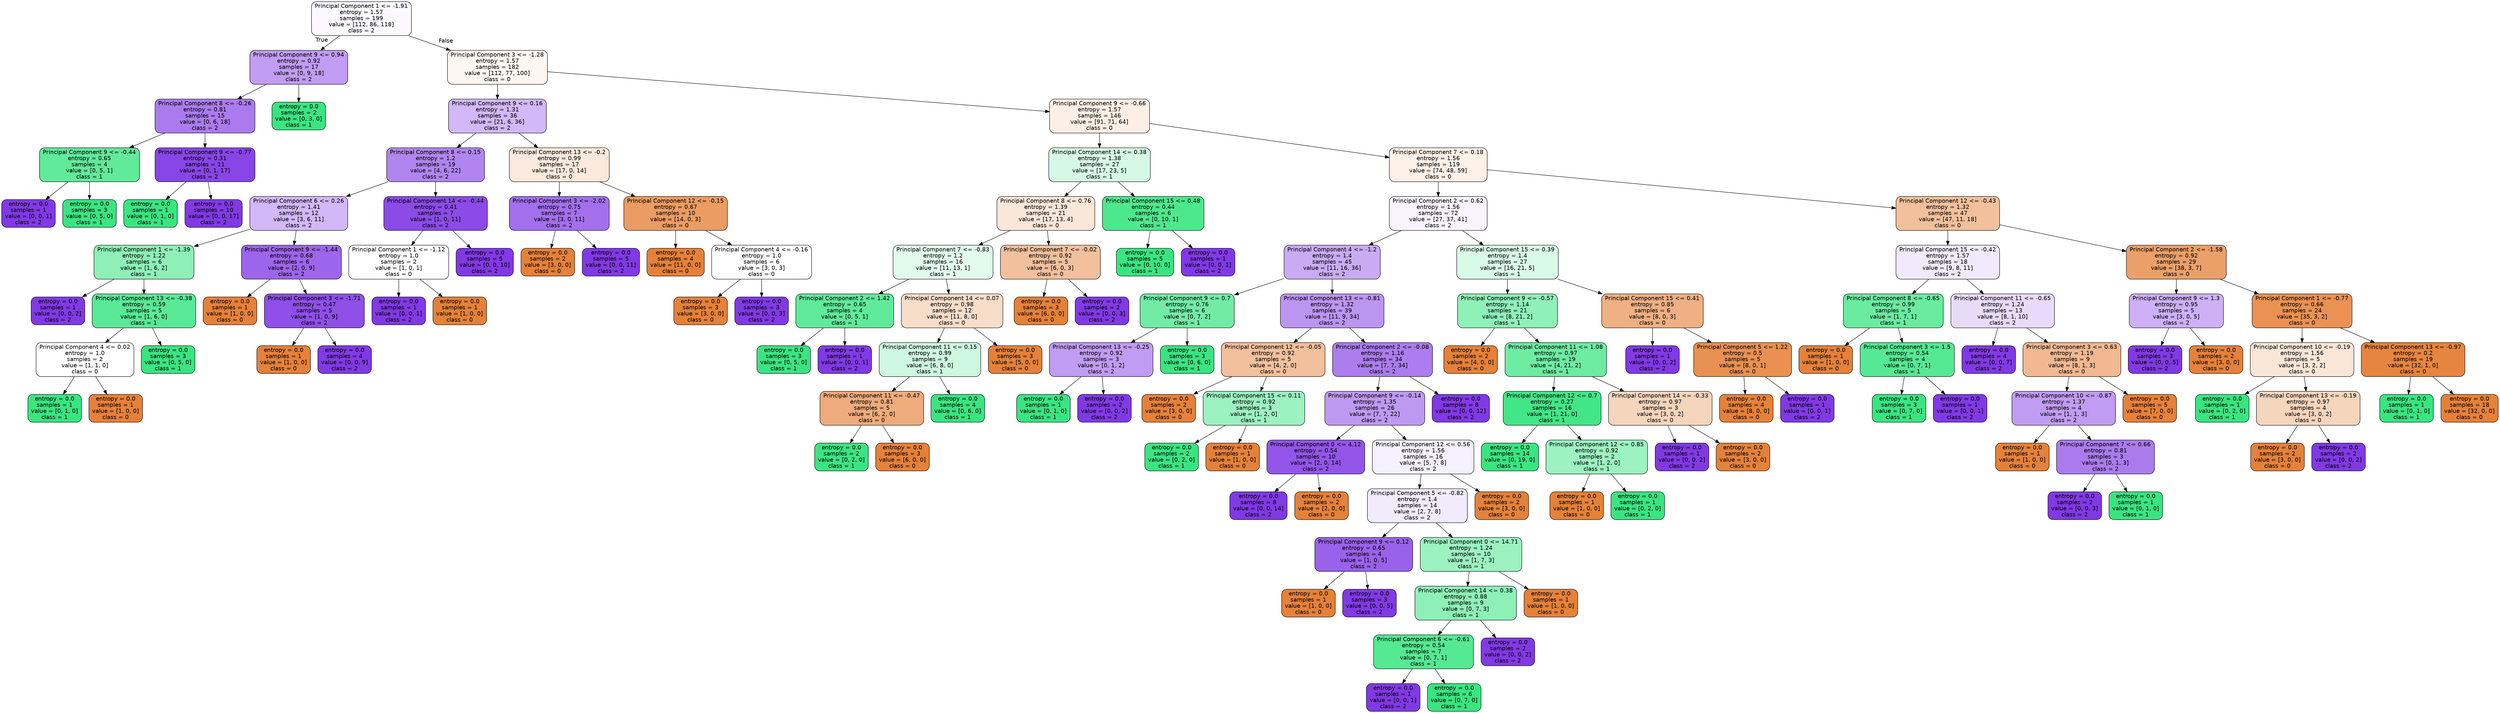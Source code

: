 digraph Tree {
node [shape=box, style="filled, rounded", color="black", fontname=helvetica] ;
edge [fontname=helvetica] ;
0 [label="Principal Component 1 <= -1.91\nentropy = 1.57\nsamples = 199\nvalue = [112, 86, 118]\nclass = 2", fillcolor="#fbf9fe"] ;
1 [label="Principal Component 9 <= 0.94\nentropy = 0.92\nsamples = 17\nvalue = [0, 9, 18]\nclass = 2", fillcolor="#c09cf2"] ;
0 -> 1 [labeldistance=2.5, labelangle=45, headlabel="True"] ;
2 [label="Principal Component 8 <= -0.26\nentropy = 0.81\nsamples = 15\nvalue = [0, 6, 18]\nclass = 2", fillcolor="#ab7bee"] ;
1 -> 2 ;
3 [label="Principal Component 9 <= -0.44\nentropy = 0.65\nsamples = 4\nvalue = [0, 5, 1]\nclass = 1", fillcolor="#61ea9a"] ;
2 -> 3 ;
4 [label="entropy = 0.0\nsamples = 1\nvalue = [0, 0, 1]\nclass = 2", fillcolor="#8139e5"] ;
3 -> 4 ;
5 [label="entropy = 0.0\nsamples = 3\nvalue = [0, 5, 0]\nclass = 1", fillcolor="#39e581"] ;
3 -> 5 ;
6 [label="Principal Component 9 <= -0.77\nentropy = 0.31\nsamples = 11\nvalue = [0, 1, 17]\nclass = 2", fillcolor="#8845e7"] ;
2 -> 6 ;
7 [label="entropy = 0.0\nsamples = 1\nvalue = [0, 1, 0]\nclass = 1", fillcolor="#39e581"] ;
6 -> 7 ;
8 [label="entropy = 0.0\nsamples = 10\nvalue = [0, 0, 17]\nclass = 2", fillcolor="#8139e5"] ;
6 -> 8 ;
9 [label="entropy = 0.0\nsamples = 2\nvalue = [0, 3, 0]\nclass = 1", fillcolor="#39e581"] ;
1 -> 9 ;
10 [label="Principal Component 3 <= -1.28\nentropy = 1.57\nsamples = 182\nvalue = [112, 77, 100]\nclass = 0", fillcolor="#fdf7f2"] ;
0 -> 10 [labeldistance=2.5, labelangle=-45, headlabel="False"] ;
11 [label="Principal Component 9 <= 0.16\nentropy = 1.31\nsamples = 36\nvalue = [21, 6, 36]\nclass = 2", fillcolor="#d2b8f6"] ;
10 -> 11 ;
12 [label="Principal Component 8 <= 0.15\nentropy = 1.2\nsamples = 19\nvalue = [4, 6, 22]\nclass = 2", fillcolor="#b185ef"] ;
11 -> 12 ;
13 [label="Principal Component 6 <= 0.26\nentropy = 1.41\nsamples = 12\nvalue = [3, 6, 11]\nclass = 2", fillcolor="#d2b8f6"] ;
12 -> 13 ;
14 [label="Principal Component 1 <= -1.39\nentropy = 1.22\nsamples = 6\nvalue = [1, 6, 2]\nclass = 1", fillcolor="#8ef0b7"] ;
13 -> 14 ;
15 [label="entropy = 0.0\nsamples = 1\nvalue = [0, 0, 2]\nclass = 2", fillcolor="#8139e5"] ;
14 -> 15 ;
16 [label="Principal Component 13 <= -0.38\nentropy = 0.59\nsamples = 5\nvalue = [1, 6, 0]\nclass = 1", fillcolor="#5ae996"] ;
14 -> 16 ;
17 [label="Principal Component 4 <= 0.02\nentropy = 1.0\nsamples = 2\nvalue = [1, 1, 0]\nclass = 0", fillcolor="#ffffff"] ;
16 -> 17 ;
18 [label="entropy = 0.0\nsamples = 1\nvalue = [0, 1, 0]\nclass = 1", fillcolor="#39e581"] ;
17 -> 18 ;
19 [label="entropy = 0.0\nsamples = 1\nvalue = [1, 0, 0]\nclass = 0", fillcolor="#e58139"] ;
17 -> 19 ;
20 [label="entropy = 0.0\nsamples = 3\nvalue = [0, 5, 0]\nclass = 1", fillcolor="#39e581"] ;
16 -> 20 ;
21 [label="Principal Component 9 <= -1.44\nentropy = 0.68\nsamples = 6\nvalue = [2, 0, 9]\nclass = 2", fillcolor="#9d65eb"] ;
13 -> 21 ;
22 [label="entropy = 0.0\nsamples = 1\nvalue = [1, 0, 0]\nclass = 0", fillcolor="#e58139"] ;
21 -> 22 ;
23 [label="Principal Component 3 <= -1.71\nentropy = 0.47\nsamples = 5\nvalue = [1, 0, 9]\nclass = 2", fillcolor="#8f4fe8"] ;
21 -> 23 ;
24 [label="entropy = 0.0\nsamples = 1\nvalue = [1, 0, 0]\nclass = 0", fillcolor="#e58139"] ;
23 -> 24 ;
25 [label="entropy = 0.0\nsamples = 4\nvalue = [0, 0, 9]\nclass = 2", fillcolor="#8139e5"] ;
23 -> 25 ;
26 [label="Principal Component 14 <= -0.44\nentropy = 0.41\nsamples = 7\nvalue = [1, 0, 11]\nclass = 2", fillcolor="#8c4be7"] ;
12 -> 26 ;
27 [label="Principal Component 1 <= -1.12\nentropy = 1.0\nsamples = 2\nvalue = [1, 0, 1]\nclass = 0", fillcolor="#ffffff"] ;
26 -> 27 ;
28 [label="entropy = 0.0\nsamples = 1\nvalue = [0, 0, 1]\nclass = 2", fillcolor="#8139e5"] ;
27 -> 28 ;
29 [label="entropy = 0.0\nsamples = 1\nvalue = [1, 0, 0]\nclass = 0", fillcolor="#e58139"] ;
27 -> 29 ;
30 [label="entropy = 0.0\nsamples = 5\nvalue = [0, 0, 10]\nclass = 2", fillcolor="#8139e5"] ;
26 -> 30 ;
31 [label="Principal Component 13 <= -0.2\nentropy = 0.99\nsamples = 17\nvalue = [17, 0, 14]\nclass = 0", fillcolor="#fae9dc"] ;
11 -> 31 ;
32 [label="Principal Component 3 <= -2.02\nentropy = 0.75\nsamples = 7\nvalue = [3, 0, 11]\nclass = 2", fillcolor="#a36fec"] ;
31 -> 32 ;
33 [label="entropy = 0.0\nsamples = 2\nvalue = [3, 0, 0]\nclass = 0", fillcolor="#e58139"] ;
32 -> 33 ;
34 [label="entropy = 0.0\nsamples = 5\nvalue = [0, 0, 11]\nclass = 2", fillcolor="#8139e5"] ;
32 -> 34 ;
35 [label="Principal Component 12 <= -0.15\nentropy = 0.67\nsamples = 10\nvalue = [14, 0, 3]\nclass = 0", fillcolor="#eb9c63"] ;
31 -> 35 ;
36 [label="entropy = 0.0\nsamples = 4\nvalue = [11, 0, 0]\nclass = 0", fillcolor="#e58139"] ;
35 -> 36 ;
37 [label="Principal Component 4 <= -0.16\nentropy = 1.0\nsamples = 6\nvalue = [3, 0, 3]\nclass = 0", fillcolor="#ffffff"] ;
35 -> 37 ;
38 [label="entropy = 0.0\nsamples = 3\nvalue = [3, 0, 0]\nclass = 0", fillcolor="#e58139"] ;
37 -> 38 ;
39 [label="entropy = 0.0\nsamples = 3\nvalue = [0, 0, 3]\nclass = 2", fillcolor="#8139e5"] ;
37 -> 39 ;
40 [label="Principal Component 9 <= -0.66\nentropy = 1.57\nsamples = 146\nvalue = [91, 71, 64]\nclass = 0", fillcolor="#fcefe5"] ;
10 -> 40 ;
41 [label="Principal Component 14 <= 0.38\nentropy = 1.38\nsamples = 27\nvalue = [17, 23, 5]\nclass = 1", fillcolor="#d5f9e4"] ;
40 -> 41 ;
42 [label="Principal Component 8 <= 0.76\nentropy = 1.39\nsamples = 21\nvalue = [17, 13, 4]\nclass = 0", fillcolor="#fae7d9"] ;
41 -> 42 ;
43 [label="Principal Component 7 <= -0.83\nentropy = 1.2\nsamples = 16\nvalue = [11, 13, 1]\nclass = 1", fillcolor="#e3fbed"] ;
42 -> 43 ;
44 [label="Principal Component 2 <= 1.42\nentropy = 0.65\nsamples = 4\nvalue = [0, 5, 1]\nclass = 1", fillcolor="#61ea9a"] ;
43 -> 44 ;
45 [label="entropy = 0.0\nsamples = 3\nvalue = [0, 5, 0]\nclass = 1", fillcolor="#39e581"] ;
44 -> 45 ;
46 [label="entropy = 0.0\nsamples = 1\nvalue = [0, 0, 1]\nclass = 2", fillcolor="#8139e5"] ;
44 -> 46 ;
47 [label="Principal Component 14 <= 0.07\nentropy = 0.98\nsamples = 12\nvalue = [11, 8, 0]\nclass = 0", fillcolor="#f8ddc9"] ;
43 -> 47 ;
48 [label="Principal Component 11 <= 0.15\nentropy = 0.99\nsamples = 9\nvalue = [6, 8, 0]\nclass = 1", fillcolor="#cef8e0"] ;
47 -> 48 ;
49 [label="Principal Component 11 <= -0.47\nentropy = 0.81\nsamples = 5\nvalue = [6, 2, 0]\nclass = 0", fillcolor="#eeab7b"] ;
48 -> 49 ;
50 [label="entropy = 0.0\nsamples = 2\nvalue = [0, 2, 0]\nclass = 1", fillcolor="#39e581"] ;
49 -> 50 ;
51 [label="entropy = 0.0\nsamples = 3\nvalue = [6, 0, 0]\nclass = 0", fillcolor="#e58139"] ;
49 -> 51 ;
52 [label="entropy = 0.0\nsamples = 4\nvalue = [0, 6, 0]\nclass = 1", fillcolor="#39e581"] ;
48 -> 52 ;
53 [label="entropy = 0.0\nsamples = 3\nvalue = [5, 0, 0]\nclass = 0", fillcolor="#e58139"] ;
47 -> 53 ;
54 [label="Principal Component 7 <= -0.02\nentropy = 0.92\nsamples = 5\nvalue = [6, 0, 3]\nclass = 0", fillcolor="#f2c09c"] ;
42 -> 54 ;
55 [label="entropy = 0.0\nsamples = 3\nvalue = [6, 0, 0]\nclass = 0", fillcolor="#e58139"] ;
54 -> 55 ;
56 [label="entropy = 0.0\nsamples = 2\nvalue = [0, 0, 3]\nclass = 2", fillcolor="#8139e5"] ;
54 -> 56 ;
57 [label="Principal Component 15 <= 0.48\nentropy = 0.44\nsamples = 6\nvalue = [0, 10, 1]\nclass = 1", fillcolor="#4de88e"] ;
41 -> 57 ;
58 [label="entropy = 0.0\nsamples = 5\nvalue = [0, 10, 0]\nclass = 1", fillcolor="#39e581"] ;
57 -> 58 ;
59 [label="entropy = 0.0\nsamples = 1\nvalue = [0, 0, 1]\nclass = 2", fillcolor="#8139e5"] ;
57 -> 59 ;
60 [label="Principal Component 7 <= 0.18\nentropy = 1.56\nsamples = 119\nvalue = [74, 48, 59]\nclass = 0", fillcolor="#fcf0e7"] ;
40 -> 60 ;
61 [label="Principal Component 2 <= 0.62\nentropy = 1.56\nsamples = 72\nvalue = [27, 37, 41]\nclass = 2", fillcolor="#f8f3fd"] ;
60 -> 61 ;
62 [label="Principal Component 4 <= -1.2\nentropy = 1.4\nsamples = 45\nvalue = [11, 16, 36]\nclass = 2", fillcolor="#c9abf4"] ;
61 -> 62 ;
63 [label="Principal Component 9 <= 0.7\nentropy = 0.76\nsamples = 6\nvalue = [0, 7, 2]\nclass = 1", fillcolor="#72eca5"] ;
62 -> 63 ;
64 [label="Principal Component 13 <= -0.25\nentropy = 0.92\nsamples = 3\nvalue = [0, 1, 2]\nclass = 2", fillcolor="#c09cf2"] ;
63 -> 64 ;
65 [label="entropy = 0.0\nsamples = 1\nvalue = [0, 1, 0]\nclass = 1", fillcolor="#39e581"] ;
64 -> 65 ;
66 [label="entropy = 0.0\nsamples = 2\nvalue = [0, 0, 2]\nclass = 2", fillcolor="#8139e5"] ;
64 -> 66 ;
67 [label="entropy = 0.0\nsamples = 3\nvalue = [0, 6, 0]\nclass = 1", fillcolor="#39e581"] ;
63 -> 67 ;
68 [label="Principal Component 13 <= -0.81\nentropy = 1.32\nsamples = 39\nvalue = [11, 9, 34]\nclass = 2", fillcolor="#bc95f1"] ;
62 -> 68 ;
69 [label="Principal Component 12 <= -0.05\nentropy = 0.92\nsamples = 5\nvalue = [4, 2, 0]\nclass = 0", fillcolor="#f2c09c"] ;
68 -> 69 ;
70 [label="entropy = 0.0\nsamples = 2\nvalue = [3, 0, 0]\nclass = 0", fillcolor="#e58139"] ;
69 -> 70 ;
71 [label="Principal Component 15 <= 0.11\nentropy = 0.92\nsamples = 3\nvalue = [1, 2, 0]\nclass = 1", fillcolor="#9cf2c0"] ;
69 -> 71 ;
72 [label="entropy = 0.0\nsamples = 2\nvalue = [0, 2, 0]\nclass = 1", fillcolor="#39e581"] ;
71 -> 72 ;
73 [label="entropy = 0.0\nsamples = 1\nvalue = [1, 0, 0]\nclass = 0", fillcolor="#e58139"] ;
71 -> 73 ;
74 [label="Principal Component 2 <= -0.08\nentropy = 1.16\nsamples = 34\nvalue = [7, 7, 34]\nclass = 2", fillcolor="#ac7dee"] ;
68 -> 74 ;
75 [label="Principal Component 9 <= -0.14\nentropy = 1.35\nsamples = 26\nvalue = [7, 7, 22]\nclass = 2", fillcolor="#be99f2"] ;
74 -> 75 ;
76 [label="Principal Component 0 <= 4.12\nentropy = 0.54\nsamples = 10\nvalue = [2, 0, 14]\nclass = 2", fillcolor="#9355e9"] ;
75 -> 76 ;
77 [label="entropy = 0.0\nsamples = 8\nvalue = [0, 0, 14]\nclass = 2", fillcolor="#8139e5"] ;
76 -> 77 ;
78 [label="entropy = 0.0\nsamples = 2\nvalue = [2, 0, 0]\nclass = 0", fillcolor="#e58139"] ;
76 -> 78 ;
79 [label="Principal Component 12 <= 0.56\nentropy = 1.56\nsamples = 16\nvalue = [5, 7, 8]\nclass = 2", fillcolor="#f5f0fd"] ;
75 -> 79 ;
80 [label="Principal Component 5 <= -0.82\nentropy = 1.4\nsamples = 14\nvalue = [2, 7, 8]\nclass = 2", fillcolor="#f2ebfc"] ;
79 -> 80 ;
81 [label="Principal Component 9 <= 0.12\nentropy = 0.65\nsamples = 4\nvalue = [1, 0, 5]\nclass = 2", fillcolor="#9a61ea"] ;
80 -> 81 ;
82 [label="entropy = 0.0\nsamples = 1\nvalue = [1, 0, 0]\nclass = 0", fillcolor="#e58139"] ;
81 -> 82 ;
83 [label="entropy = 0.0\nsamples = 3\nvalue = [0, 0, 5]\nclass = 2", fillcolor="#8139e5"] ;
81 -> 83 ;
84 [label="Principal Component 0 <= 14.71\nentropy = 1.24\nsamples = 10\nvalue = [1, 7, 3]\nclass = 1", fillcolor="#9cf2c0"] ;
80 -> 84 ;
85 [label="Principal Component 14 <= 0.38\nentropy = 0.88\nsamples = 9\nvalue = [0, 7, 3]\nclass = 1", fillcolor="#8ef0b7"] ;
84 -> 85 ;
86 [label="Principal Component 6 <= -0.61\nentropy = 0.54\nsamples = 7\nvalue = [0, 7, 1]\nclass = 1", fillcolor="#55e993"] ;
85 -> 86 ;
87 [label="entropy = 0.0\nsamples = 1\nvalue = [0, 0, 1]\nclass = 2", fillcolor="#8139e5"] ;
86 -> 87 ;
88 [label="entropy = 0.0\nsamples = 6\nvalue = [0, 7, 0]\nclass = 1", fillcolor="#39e581"] ;
86 -> 88 ;
89 [label="entropy = 0.0\nsamples = 2\nvalue = [0, 0, 2]\nclass = 2", fillcolor="#8139e5"] ;
85 -> 89 ;
90 [label="entropy = 0.0\nsamples = 1\nvalue = [1, 0, 0]\nclass = 0", fillcolor="#e58139"] ;
84 -> 90 ;
91 [label="entropy = 0.0\nsamples = 2\nvalue = [3, 0, 0]\nclass = 0", fillcolor="#e58139"] ;
79 -> 91 ;
92 [label="entropy = 0.0\nsamples = 8\nvalue = [0, 0, 12]\nclass = 2", fillcolor="#8139e5"] ;
74 -> 92 ;
93 [label="Principal Component 15 <= 0.39\nentropy = 1.4\nsamples = 27\nvalue = [16, 21, 5]\nclass = 1", fillcolor="#d9fae7"] ;
61 -> 93 ;
94 [label="Principal Component 9 <= -0.57\nentropy = 1.14\nsamples = 21\nvalue = [8, 21, 2]\nclass = 1", fillcolor="#8ff0b8"] ;
93 -> 94 ;
95 [label="entropy = 0.0\nsamples = 2\nvalue = [4, 0, 0]\nclass = 0", fillcolor="#e58139"] ;
94 -> 95 ;
96 [label="Principal Component 11 <= 1.08\nentropy = 0.97\nsamples = 19\nvalue = [4, 21, 2]\nclass = 1", fillcolor="#6deca2"] ;
94 -> 96 ;
97 [label="Principal Component 12 <= 0.7\nentropy = 0.27\nsamples = 16\nvalue = [1, 21, 0]\nclass = 1", fillcolor="#42e687"] ;
96 -> 97 ;
98 [label="entropy = 0.0\nsamples = 14\nvalue = [0, 19, 0]\nclass = 1", fillcolor="#39e581"] ;
97 -> 98 ;
99 [label="Principal Component 12 <= 0.85\nentropy = 0.92\nsamples = 2\nvalue = [1, 2, 0]\nclass = 1", fillcolor="#9cf2c0"] ;
97 -> 99 ;
100 [label="entropy = 0.0\nsamples = 1\nvalue = [1, 0, 0]\nclass = 0", fillcolor="#e58139"] ;
99 -> 100 ;
101 [label="entropy = 0.0\nsamples = 1\nvalue = [0, 2, 0]\nclass = 1", fillcolor="#39e581"] ;
99 -> 101 ;
102 [label="Principal Component 14 <= -0.33\nentropy = 0.97\nsamples = 3\nvalue = [3, 0, 2]\nclass = 0", fillcolor="#f6d5bd"] ;
96 -> 102 ;
103 [label="entropy = 0.0\nsamples = 1\nvalue = [0, 0, 2]\nclass = 2", fillcolor="#8139e5"] ;
102 -> 103 ;
104 [label="entropy = 0.0\nsamples = 2\nvalue = [3, 0, 0]\nclass = 0", fillcolor="#e58139"] ;
102 -> 104 ;
105 [label="Principal Component 15 <= 0.41\nentropy = 0.85\nsamples = 6\nvalue = [8, 0, 3]\nclass = 0", fillcolor="#efb083"] ;
93 -> 105 ;
106 [label="entropy = 0.0\nsamples = 1\nvalue = [0, 0, 2]\nclass = 2", fillcolor="#8139e5"] ;
105 -> 106 ;
107 [label="Principal Component 5 <= 1.22\nentropy = 0.5\nsamples = 5\nvalue = [8, 0, 1]\nclass = 0", fillcolor="#e89152"] ;
105 -> 107 ;
108 [label="entropy = 0.0\nsamples = 4\nvalue = [8, 0, 0]\nclass = 0", fillcolor="#e58139"] ;
107 -> 108 ;
109 [label="entropy = 0.0\nsamples = 1\nvalue = [0, 0, 1]\nclass = 2", fillcolor="#8139e5"] ;
107 -> 109 ;
110 [label="Principal Component 12 <= -0.43\nentropy = 1.32\nsamples = 47\nvalue = [47, 11, 18]\nclass = 0", fillcolor="#f2c09c"] ;
60 -> 110 ;
111 [label="Principal Component 15 <= -0.42\nentropy = 1.57\nsamples = 18\nvalue = [9, 8, 11]\nclass = 2", fillcolor="#f2eafc"] ;
110 -> 111 ;
112 [label="Principal Component 8 <= -0.65\nentropy = 0.99\nsamples = 5\nvalue = [1, 7, 1]\nclass = 1", fillcolor="#6aeca0"] ;
111 -> 112 ;
113 [label="entropy = 0.0\nsamples = 1\nvalue = [1, 0, 0]\nclass = 0", fillcolor="#e58139"] ;
112 -> 113 ;
114 [label="Principal Component 3 <= 1.5\nentropy = 0.54\nsamples = 4\nvalue = [0, 7, 1]\nclass = 1", fillcolor="#55e993"] ;
112 -> 114 ;
115 [label="entropy = 0.0\nsamples = 3\nvalue = [0, 7, 0]\nclass = 1", fillcolor="#39e581"] ;
114 -> 115 ;
116 [label="entropy = 0.0\nsamples = 1\nvalue = [0, 0, 1]\nclass = 2", fillcolor="#8139e5"] ;
114 -> 116 ;
117 [label="Principal Component 11 <= -0.65\nentropy = 1.24\nsamples = 13\nvalue = [8, 1, 10]\nclass = 2", fillcolor="#e8dbfa"] ;
111 -> 117 ;
118 [label="entropy = 0.0\nsamples = 4\nvalue = [0, 0, 7]\nclass = 2", fillcolor="#8139e5"] ;
117 -> 118 ;
119 [label="Principal Component 3 <= 0.63\nentropy = 1.19\nsamples = 9\nvalue = [8, 1, 3]\nclass = 0", fillcolor="#f1b991"] ;
117 -> 119 ;
120 [label="Principal Component 10 <= -0.87\nentropy = 1.37\nsamples = 4\nvalue = [1, 1, 3]\nclass = 2", fillcolor="#c09cf2"] ;
119 -> 120 ;
121 [label="entropy = 0.0\nsamples = 1\nvalue = [1, 0, 0]\nclass = 0", fillcolor="#e58139"] ;
120 -> 121 ;
122 [label="Principal Component 7 <= 0.66\nentropy = 0.81\nsamples = 3\nvalue = [0, 1, 3]\nclass = 2", fillcolor="#ab7bee"] ;
120 -> 122 ;
123 [label="entropy = 0.0\nsamples = 2\nvalue = [0, 0, 3]\nclass = 2", fillcolor="#8139e5"] ;
122 -> 123 ;
124 [label="entropy = 0.0\nsamples = 1\nvalue = [0, 1, 0]\nclass = 1", fillcolor="#39e581"] ;
122 -> 124 ;
125 [label="entropy = 0.0\nsamples = 5\nvalue = [7, 0, 0]\nclass = 0", fillcolor="#e58139"] ;
119 -> 125 ;
126 [label="Principal Component 2 <= -1.58\nentropy = 0.92\nsamples = 29\nvalue = [38, 3, 7]\nclass = 0", fillcolor="#eba069"] ;
110 -> 126 ;
127 [label="Principal Component 9 <= 1.3\nentropy = 0.95\nsamples = 5\nvalue = [3, 0, 5]\nclass = 2", fillcolor="#cdb0f5"] ;
126 -> 127 ;
128 [label="entropy = 0.0\nsamples = 3\nvalue = [0, 0, 5]\nclass = 2", fillcolor="#8139e5"] ;
127 -> 128 ;
129 [label="entropy = 0.0\nsamples = 2\nvalue = [3, 0, 0]\nclass = 0", fillcolor="#e58139"] ;
127 -> 129 ;
130 [label="Principal Component 1 <= -0.77\nentropy = 0.66\nsamples = 24\nvalue = [35, 3, 2]\nclass = 0", fillcolor="#e99254"] ;
126 -> 130 ;
131 [label="Principal Component 10 <= -0.19\nentropy = 1.56\nsamples = 5\nvalue = [3, 2, 2]\nclass = 0", fillcolor="#fae6d7"] ;
130 -> 131 ;
132 [label="entropy = 0.0\nsamples = 1\nvalue = [0, 2, 0]\nclass = 1", fillcolor="#39e581"] ;
131 -> 132 ;
133 [label="Principal Component 13 <= -0.19\nentropy = 0.97\nsamples = 4\nvalue = [3, 0, 2]\nclass = 0", fillcolor="#f6d5bd"] ;
131 -> 133 ;
134 [label="entropy = 0.0\nsamples = 2\nvalue = [3, 0, 0]\nclass = 0", fillcolor="#e58139"] ;
133 -> 134 ;
135 [label="entropy = 0.0\nsamples = 2\nvalue = [0, 0, 2]\nclass = 2", fillcolor="#8139e5"] ;
133 -> 135 ;
136 [label="Principal Component 13 <= -0.97\nentropy = 0.2\nsamples = 19\nvalue = [32, 1, 0]\nclass = 0", fillcolor="#e6853f"] ;
130 -> 136 ;
137 [label="entropy = 0.0\nsamples = 1\nvalue = [0, 1, 0]\nclass = 1", fillcolor="#39e581"] ;
136 -> 137 ;
138 [label="entropy = 0.0\nsamples = 18\nvalue = [32, 0, 0]\nclass = 0", fillcolor="#e58139"] ;
136 -> 138 ;
}